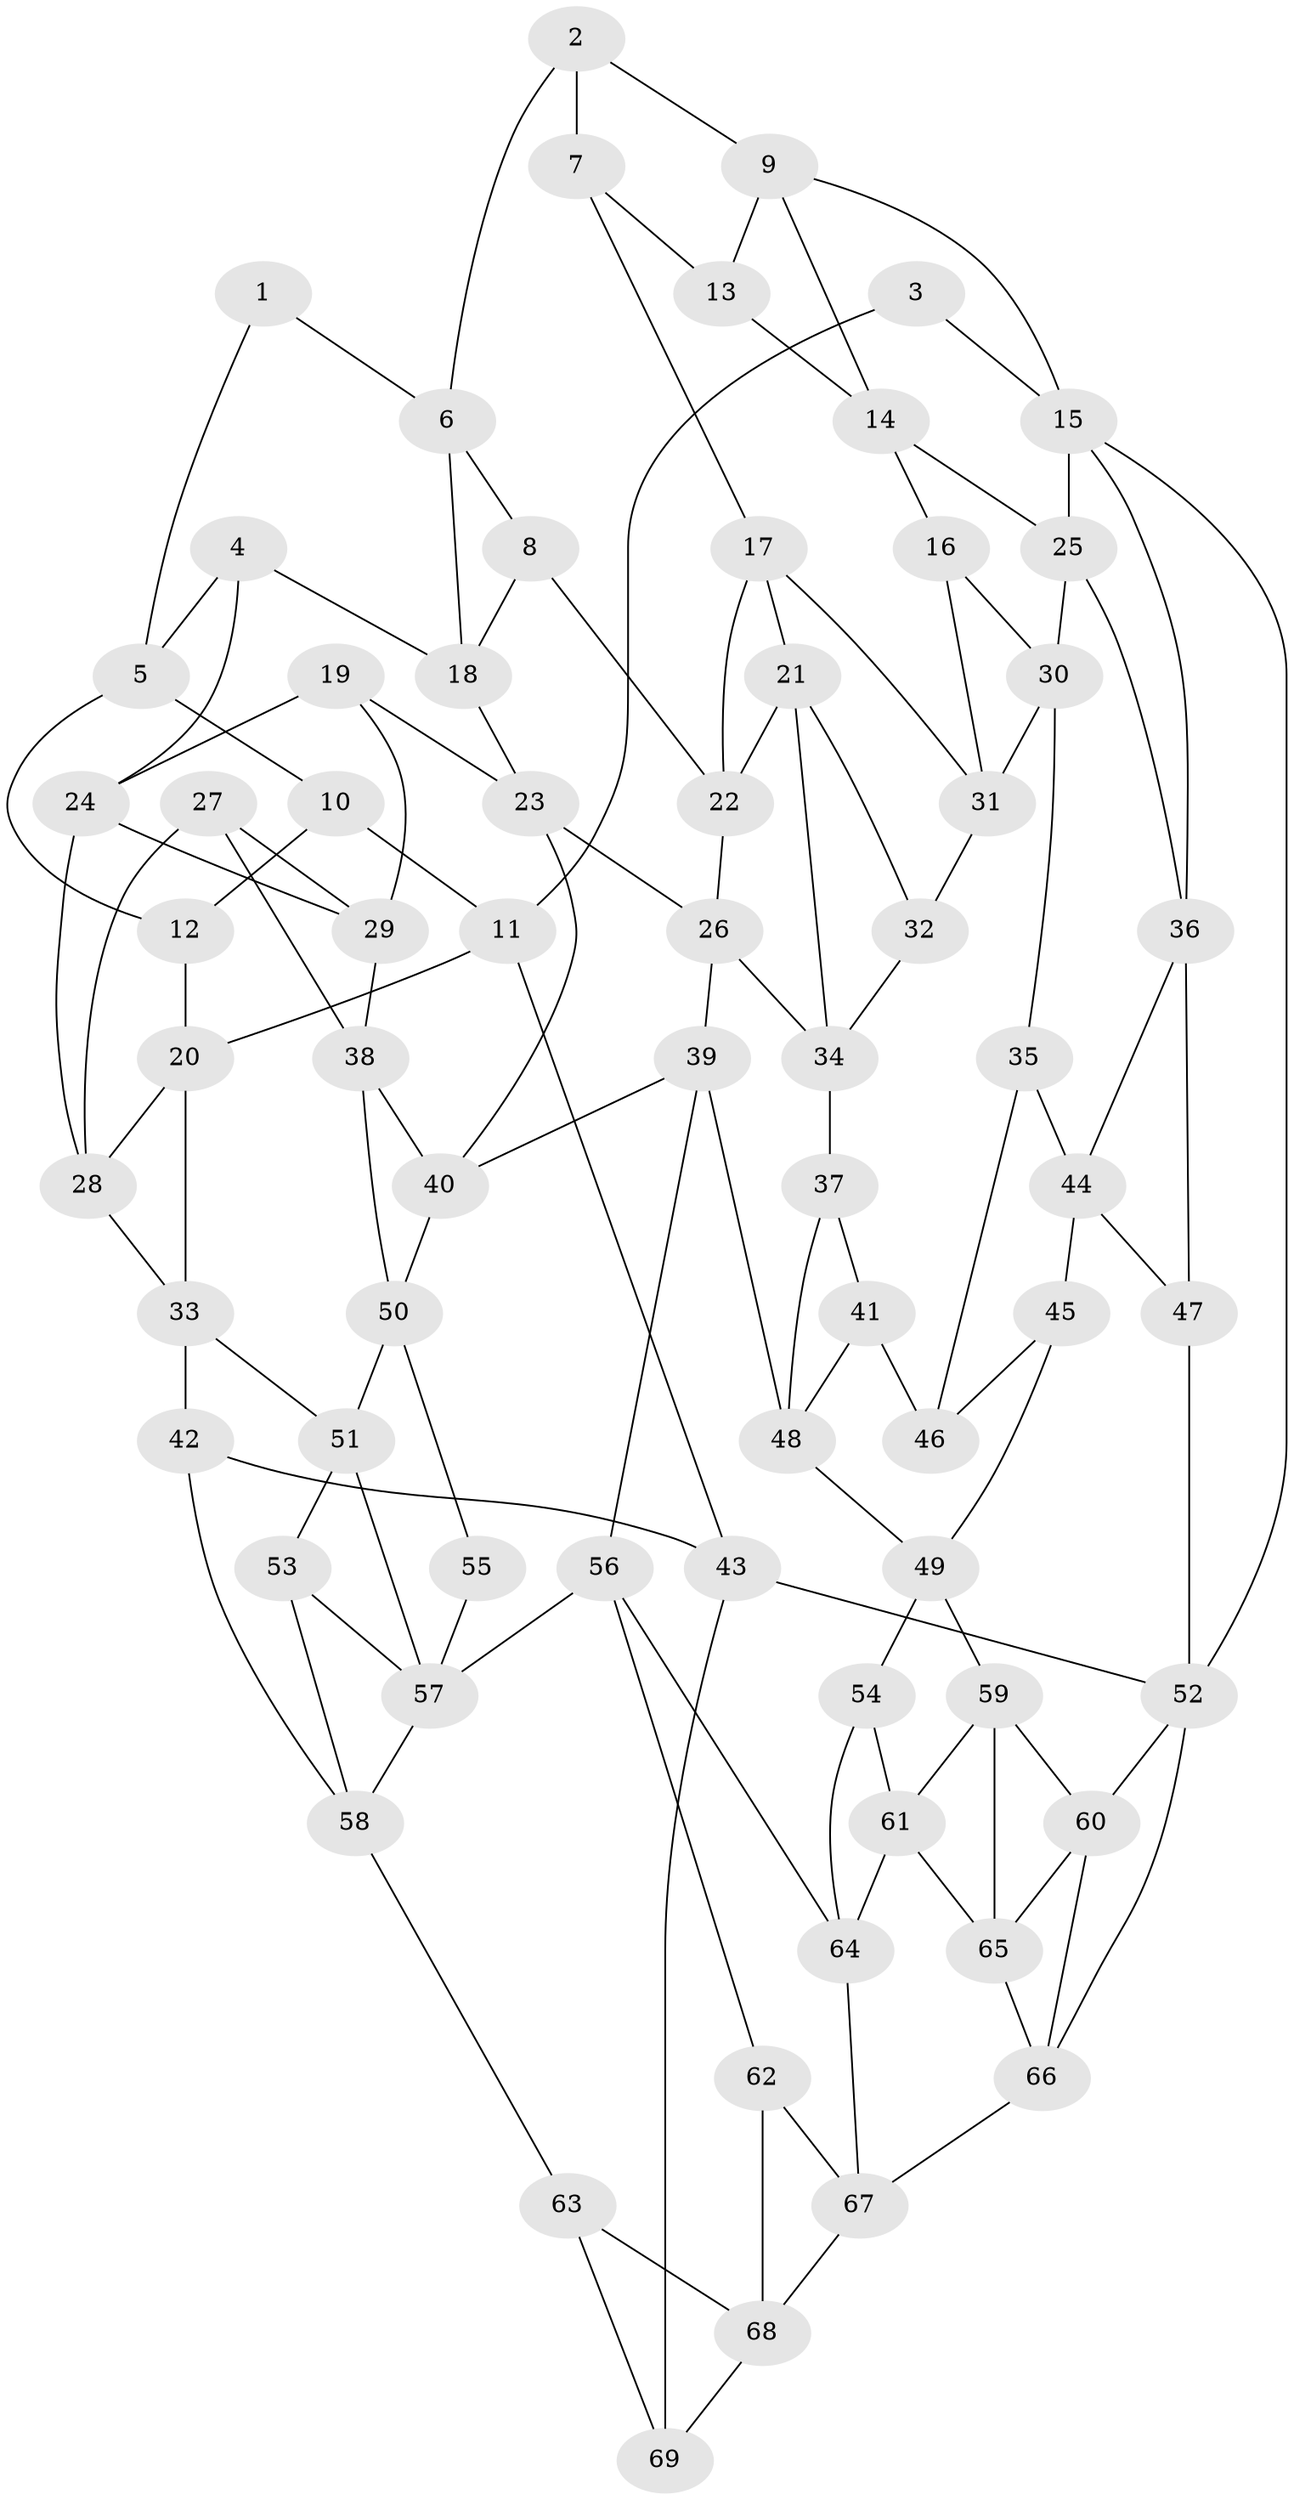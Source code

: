 // original degree distribution, {3: 0.021897810218978103, 5: 0.5474452554744526, 4: 0.21897810218978103, 6: 0.2116788321167883}
// Generated by graph-tools (version 1.1) at 2025/03/03/09/25 03:03:16]
// undirected, 69 vertices, 125 edges
graph export_dot {
graph [start="1"]
  node [color=gray90,style=filled];
  1;
  2;
  3;
  4;
  5;
  6;
  7;
  8;
  9;
  10;
  11;
  12;
  13;
  14;
  15;
  16;
  17;
  18;
  19;
  20;
  21;
  22;
  23;
  24;
  25;
  26;
  27;
  28;
  29;
  30;
  31;
  32;
  33;
  34;
  35;
  36;
  37;
  38;
  39;
  40;
  41;
  42;
  43;
  44;
  45;
  46;
  47;
  48;
  49;
  50;
  51;
  52;
  53;
  54;
  55;
  56;
  57;
  58;
  59;
  60;
  61;
  62;
  63;
  64;
  65;
  66;
  67;
  68;
  69;
  1 -- 5 [weight=1.0];
  1 -- 6 [weight=1.0];
  2 -- 6 [weight=1.0];
  2 -- 7 [weight=1.0];
  2 -- 9 [weight=1.0];
  3 -- 11 [weight=2.0];
  3 -- 15 [weight=1.0];
  4 -- 5 [weight=1.0];
  4 -- 18 [weight=1.0];
  4 -- 24 [weight=1.0];
  5 -- 10 [weight=1.0];
  5 -- 12 [weight=1.0];
  6 -- 8 [weight=1.0];
  6 -- 18 [weight=1.0];
  7 -- 13 [weight=1.0];
  7 -- 17 [weight=1.0];
  8 -- 18 [weight=1.0];
  8 -- 22 [weight=1.0];
  9 -- 13 [weight=1.0];
  9 -- 14 [weight=1.0];
  9 -- 15 [weight=1.0];
  10 -- 11 [weight=2.0];
  10 -- 12 [weight=1.0];
  11 -- 20 [weight=1.0];
  11 -- 43 [weight=1.0];
  12 -- 20 [weight=1.0];
  13 -- 14 [weight=1.0];
  14 -- 16 [weight=1.0];
  14 -- 25 [weight=1.0];
  15 -- 25 [weight=1.0];
  15 -- 36 [weight=1.0];
  15 -- 52 [weight=1.0];
  16 -- 30 [weight=1.0];
  16 -- 31 [weight=1.0];
  17 -- 21 [weight=1.0];
  17 -- 22 [weight=1.0];
  17 -- 31 [weight=1.0];
  18 -- 23 [weight=1.0];
  19 -- 23 [weight=1.0];
  19 -- 24 [weight=1.0];
  19 -- 29 [weight=1.0];
  20 -- 28 [weight=1.0];
  20 -- 33 [weight=1.0];
  21 -- 22 [weight=1.0];
  21 -- 32 [weight=1.0];
  21 -- 34 [weight=1.0];
  22 -- 26 [weight=1.0];
  23 -- 26 [weight=1.0];
  23 -- 40 [weight=1.0];
  24 -- 28 [weight=1.0];
  24 -- 29 [weight=1.0];
  25 -- 30 [weight=1.0];
  25 -- 36 [weight=1.0];
  26 -- 34 [weight=1.0];
  26 -- 39 [weight=1.0];
  27 -- 28 [weight=1.0];
  27 -- 29 [weight=1.0];
  27 -- 38 [weight=1.0];
  28 -- 33 [weight=1.0];
  29 -- 38 [weight=1.0];
  30 -- 31 [weight=1.0];
  30 -- 35 [weight=1.0];
  31 -- 32 [weight=1.0];
  32 -- 34 [weight=1.0];
  33 -- 42 [weight=1.0];
  33 -- 51 [weight=1.0];
  34 -- 37 [weight=1.0];
  35 -- 44 [weight=1.0];
  35 -- 46 [weight=1.0];
  36 -- 44 [weight=1.0];
  36 -- 47 [weight=1.0];
  37 -- 41 [weight=1.0];
  37 -- 48 [weight=1.0];
  38 -- 40 [weight=1.0];
  38 -- 50 [weight=1.0];
  39 -- 40 [weight=1.0];
  39 -- 48 [weight=1.0];
  39 -- 56 [weight=1.0];
  40 -- 50 [weight=1.0];
  41 -- 46 [weight=2.0];
  41 -- 48 [weight=1.0];
  42 -- 43 [weight=1.0];
  42 -- 58 [weight=1.0];
  43 -- 52 [weight=1.0];
  43 -- 69 [weight=2.0];
  44 -- 45 [weight=1.0];
  44 -- 47 [weight=1.0];
  45 -- 46 [weight=1.0];
  45 -- 49 [weight=1.0];
  47 -- 52 [weight=1.0];
  48 -- 49 [weight=1.0];
  49 -- 54 [weight=1.0];
  49 -- 59 [weight=1.0];
  50 -- 51 [weight=1.0];
  50 -- 55 [weight=1.0];
  51 -- 53 [weight=1.0];
  51 -- 57 [weight=1.0];
  52 -- 60 [weight=1.0];
  52 -- 66 [weight=1.0];
  53 -- 57 [weight=1.0];
  53 -- 58 [weight=1.0];
  54 -- 61 [weight=1.0];
  54 -- 64 [weight=1.0];
  55 -- 57 [weight=2.0];
  56 -- 57 [weight=1.0];
  56 -- 62 [weight=1.0];
  56 -- 64 [weight=1.0];
  57 -- 58 [weight=1.0];
  58 -- 63 [weight=1.0];
  59 -- 60 [weight=1.0];
  59 -- 61 [weight=1.0];
  59 -- 65 [weight=1.0];
  60 -- 65 [weight=1.0];
  60 -- 66 [weight=1.0];
  61 -- 64 [weight=1.0];
  61 -- 65 [weight=1.0];
  62 -- 67 [weight=1.0];
  62 -- 68 [weight=1.0];
  63 -- 68 [weight=1.0];
  63 -- 69 [weight=1.0];
  64 -- 67 [weight=1.0];
  65 -- 66 [weight=1.0];
  66 -- 67 [weight=1.0];
  67 -- 68 [weight=1.0];
  68 -- 69 [weight=1.0];
}
